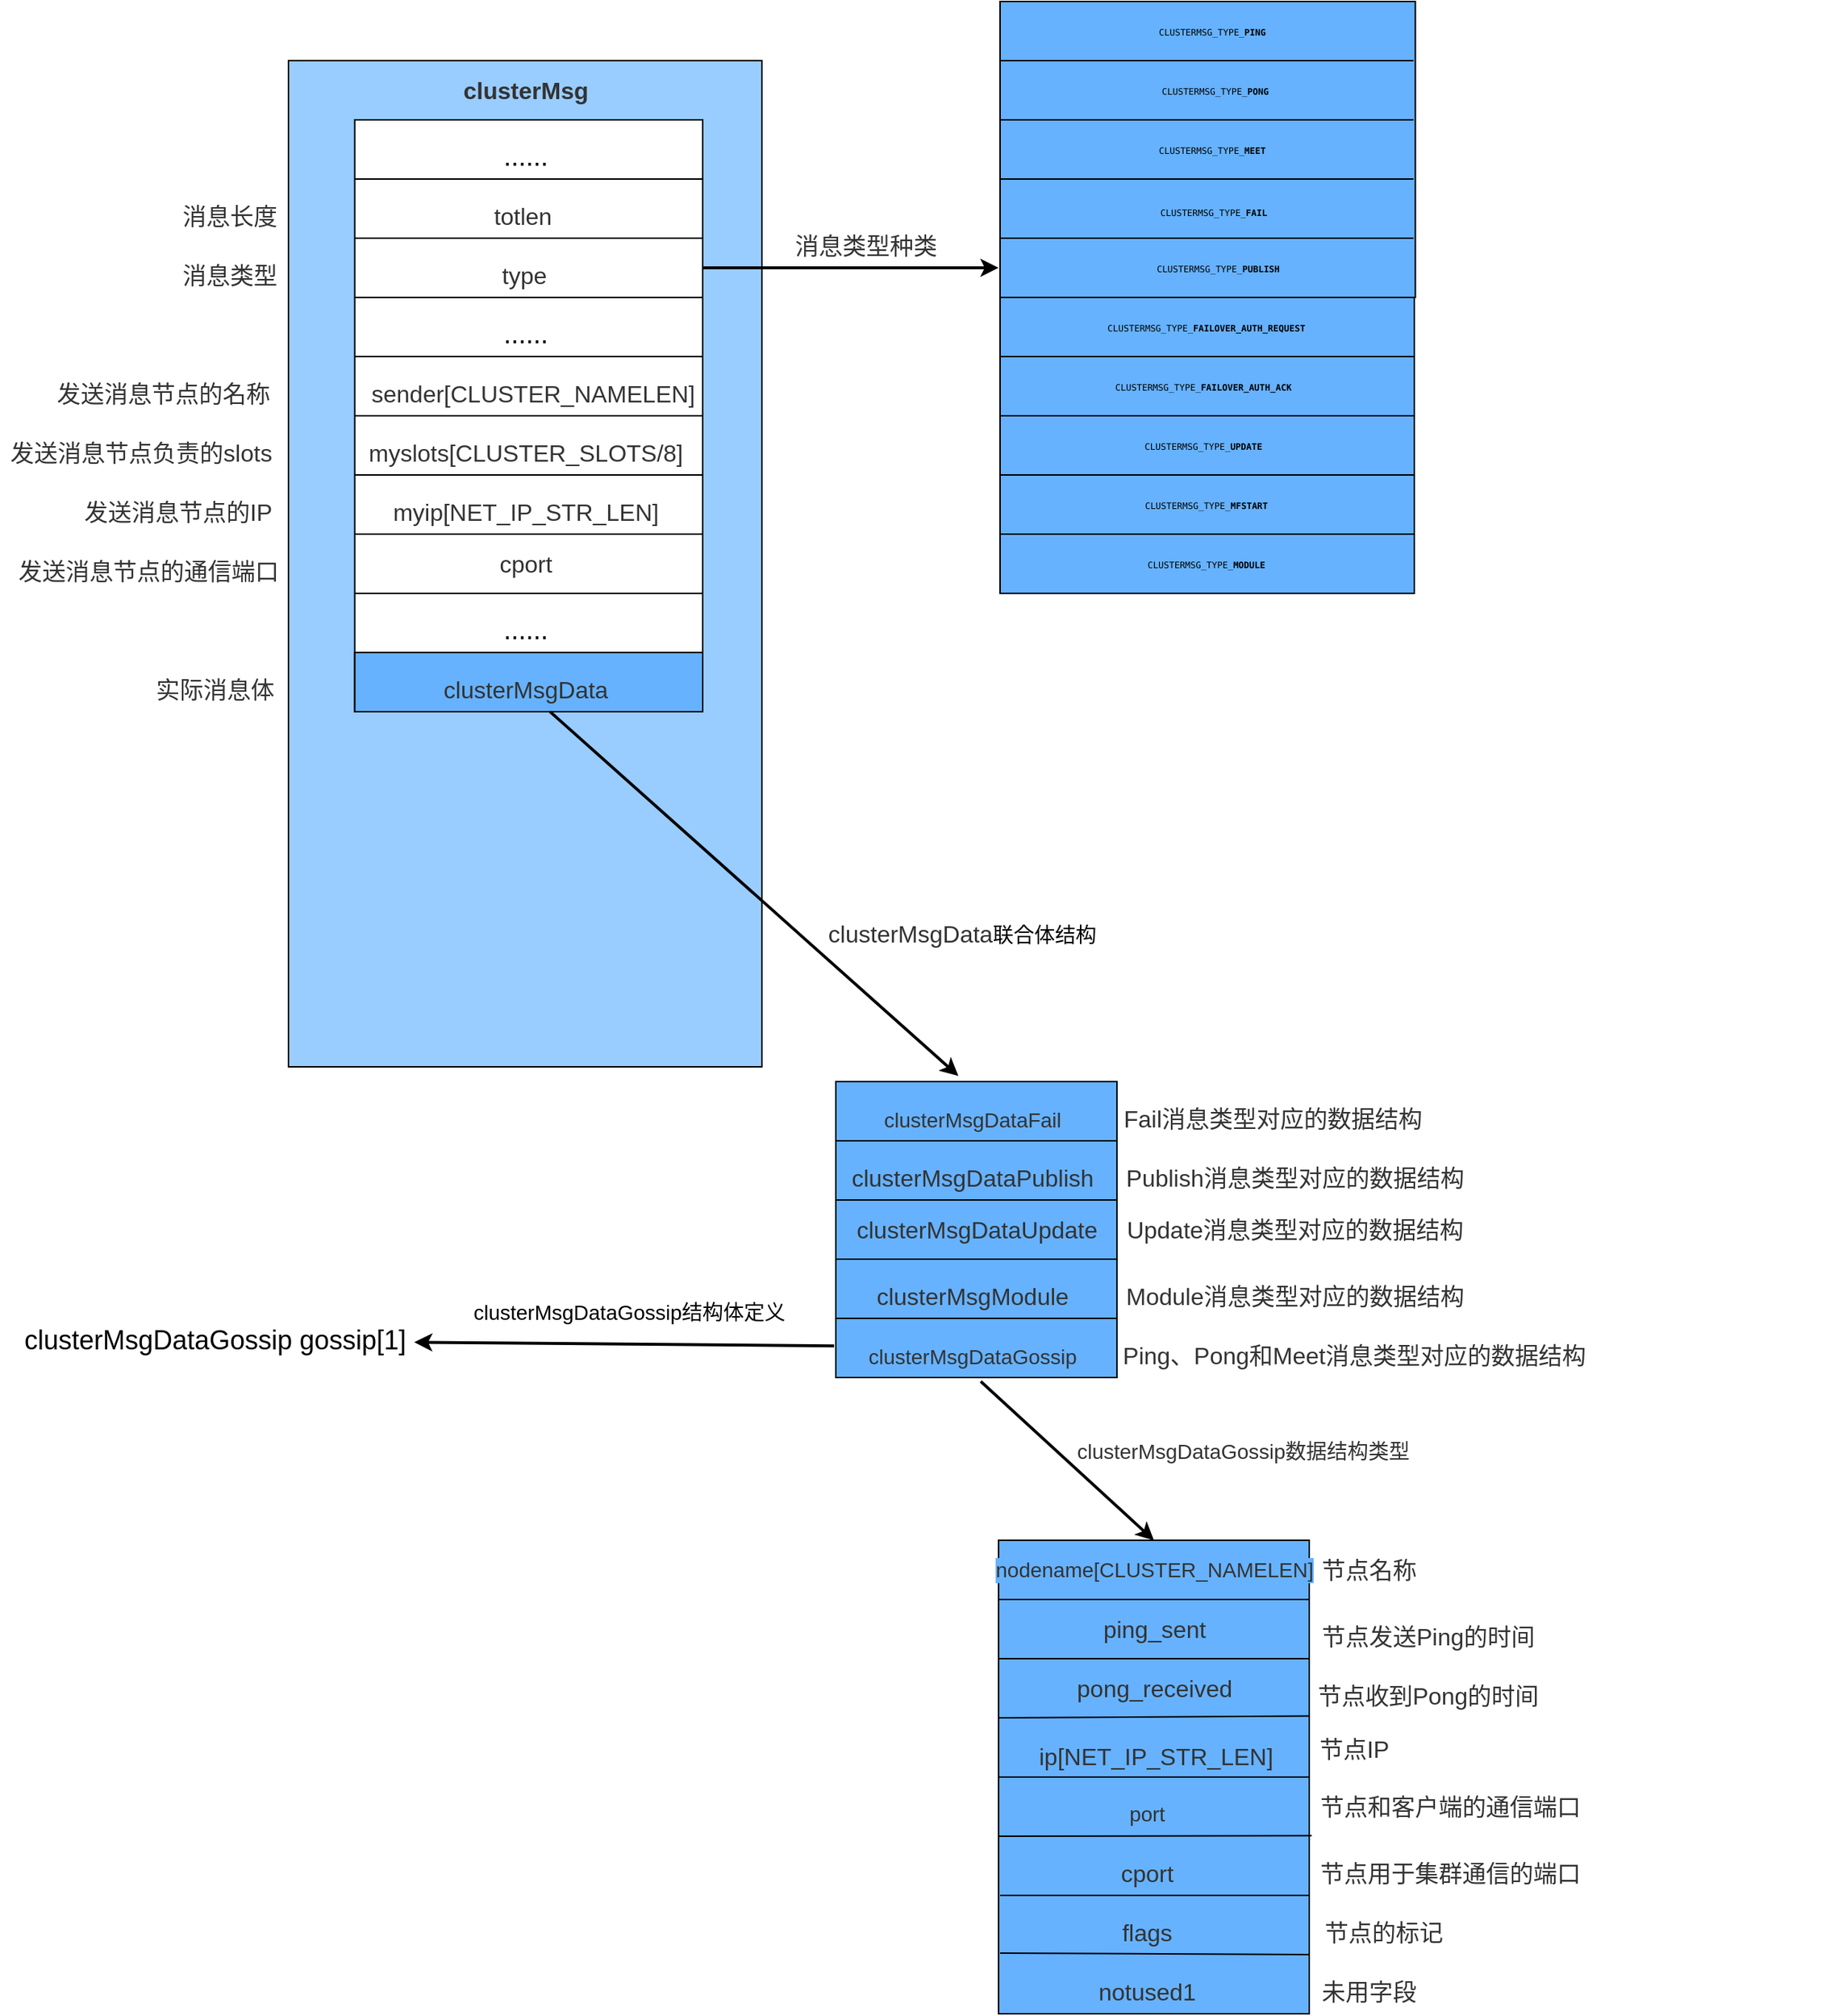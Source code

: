 <mxfile version="18.1.1" type="github">
  <diagram id="bmz4qM5Y3sQAAbuNU5tM" name="第 1 页">
    <mxGraphModel dx="1484" dy="907" grid="1" gridSize="10" guides="1" tooltips="1" connect="1" arrows="1" fold="1" page="1" pageScale="1" pageWidth="827" pageHeight="1169" math="0" shadow="0">
      <root>
        <mxCell id="0" />
        <mxCell id="1" parent="0" />
        <mxCell id="fH-QqKqAevxP8JKAihMR-78" value="" style="rounded=0;whiteSpace=wrap;html=1;labelBackgroundColor=#FFFFFF;fontSize=18;fontColor=none;fillColor=#66B2FF;" vertex="1" parent="1">
          <mxGeometry x="680" y="1040" width="210" height="320" as="geometry" />
        </mxCell>
        <mxCell id="fH-QqKqAevxP8JKAihMR-61" value="&lt;span style=&quot;color: rgb(51, 51, 51); font-family: &amp;quot;PingFang SC&amp;quot;, Avenir, Tahoma, Arial, &amp;quot;Lantinghei SC&amp;quot;, &amp;quot;Microsoft Yahei&amp;quot;, &amp;quot;Hiragino Sans GB&amp;quot;, &amp;quot;Microsoft Sans Serif&amp;quot;, &amp;quot;WenQuanYi Micro Hei&amp;quot;, Helvetica, sans-serif; font-size: 16px; text-align: start;&quot;&gt;消息长度&lt;/span&gt;" style="text;html=1;resizable=0;autosize=1;align=center;verticalAlign=middle;points=[];fillColor=none;strokeColor=none;rounded=0;labelBackgroundColor=#FFFFFF;fontSize=18;fontColor=none;" vertex="1" parent="1">
          <mxGeometry x="120" y="130" width="80" height="30" as="geometry" />
        </mxCell>
        <mxCell id="fH-QqKqAevxP8JKAihMR-62" value="&lt;span style=&quot;color: rgb(51, 51, 51); font-family: &amp;quot;PingFang SC&amp;quot;, Avenir, Tahoma, Arial, &amp;quot;Lantinghei SC&amp;quot;, &amp;quot;Microsoft Yahei&amp;quot;, &amp;quot;Hiragino Sans GB&amp;quot;, &amp;quot;Microsoft Sans Serif&amp;quot;, &amp;quot;WenQuanYi Micro Hei&amp;quot;, Helvetica, sans-serif; font-size: 16px; text-align: start;&quot;&gt;消息类型&lt;/span&gt;" style="text;html=1;resizable=0;autosize=1;align=center;verticalAlign=middle;points=[];fillColor=none;strokeColor=none;rounded=0;labelBackgroundColor=#FFFFFF;fontSize=18;fontColor=none;" vertex="1" parent="1">
          <mxGeometry x="120" y="170" width="80" height="30" as="geometry" />
        </mxCell>
        <mxCell id="fH-QqKqAevxP8JKAihMR-63" value="&lt;span style=&quot;color: rgb(51, 51, 51); font-family: &amp;quot;PingFang SC&amp;quot;, Avenir, Tahoma, Arial, &amp;quot;Lantinghei SC&amp;quot;, &amp;quot;Microsoft Yahei&amp;quot;, &amp;quot;Hiragino Sans GB&amp;quot;, &amp;quot;Microsoft Sans Serif&amp;quot;, &amp;quot;WenQuanYi Micro Hei&amp;quot;, Helvetica, sans-serif; font-size: 16px; text-align: start;&quot;&gt;发送消息节点的名称&lt;/span&gt;" style="text;html=1;resizable=0;autosize=1;align=center;verticalAlign=middle;points=[];fillColor=none;strokeColor=none;rounded=0;labelBackgroundColor=#FFFFFF;fontSize=18;fontColor=none;" vertex="1" parent="1">
          <mxGeometry x="35" y="250" width="160" height="30" as="geometry" />
        </mxCell>
        <mxCell id="fH-QqKqAevxP8JKAihMR-64" value="&lt;span style=&quot;color: rgb(51, 51, 51); font-family: &amp;quot;PingFang SC&amp;quot;, Avenir, Tahoma, Arial, &amp;quot;Lantinghei SC&amp;quot;, &amp;quot;Microsoft Yahei&amp;quot;, &amp;quot;Hiragino Sans GB&amp;quot;, &amp;quot;Microsoft Sans Serif&amp;quot;, &amp;quot;WenQuanYi Micro Hei&amp;quot;, Helvetica, sans-serif; font-size: 16px; text-align: start;&quot;&gt;发送消息节点负责的slots&lt;/span&gt;" style="text;html=1;resizable=0;autosize=1;align=center;verticalAlign=middle;points=[];fillColor=none;strokeColor=none;rounded=0;labelBackgroundColor=#FFFFFF;fontSize=18;fontColor=none;" vertex="1" parent="1">
          <mxGeometry x="5" y="290" width="190" height="30" as="geometry" />
        </mxCell>
        <mxCell id="fH-QqKqAevxP8JKAihMR-65" value="&lt;span style=&quot;color: rgb(51, 51, 51); font-family: &amp;quot;PingFang SC&amp;quot;, Avenir, Tahoma, Arial, &amp;quot;Lantinghei SC&amp;quot;, &amp;quot;Microsoft Yahei&amp;quot;, &amp;quot;Hiragino Sans GB&amp;quot;, &amp;quot;Microsoft Sans Serif&amp;quot;, &amp;quot;WenQuanYi Micro Hei&amp;quot;, Helvetica, sans-serif; font-size: 16px; text-align: start;&quot;&gt;发送消息节点的IP&lt;/span&gt;" style="text;html=1;resizable=0;autosize=1;align=center;verticalAlign=middle;points=[];fillColor=none;strokeColor=none;rounded=0;labelBackgroundColor=#FFFFFF;fontSize=18;fontColor=none;" vertex="1" parent="1">
          <mxGeometry x="55" y="330" width="140" height="30" as="geometry" />
        </mxCell>
        <mxCell id="fH-QqKqAevxP8JKAihMR-66" value="&lt;span style=&quot;color: rgb(51, 51, 51); font-family: &amp;quot;PingFang SC&amp;quot;, Avenir, Tahoma, Arial, &amp;quot;Lantinghei SC&amp;quot;, &amp;quot;Microsoft Yahei&amp;quot;, &amp;quot;Hiragino Sans GB&amp;quot;, &amp;quot;Microsoft Sans Serif&amp;quot;, &amp;quot;WenQuanYi Micro Hei&amp;quot;, Helvetica, sans-serif; font-size: 16px; text-align: start;&quot;&gt;发送消息节点的通信端口&lt;/span&gt;" style="text;html=1;resizable=0;autosize=1;align=center;verticalAlign=middle;points=[];fillColor=none;strokeColor=none;rounded=0;labelBackgroundColor=#FFFFFF;fontSize=18;fontColor=none;" vertex="1" parent="1">
          <mxGeometry x="10" y="370" width="190" height="30" as="geometry" />
        </mxCell>
        <mxCell id="fH-QqKqAevxP8JKAihMR-67" value="&lt;span style=&quot;color: rgb(51, 51, 51); font-family: &amp;quot;PingFang SC&amp;quot;, Avenir, Tahoma, Arial, &amp;quot;Lantinghei SC&amp;quot;, &amp;quot;Microsoft Yahei&amp;quot;, &amp;quot;Hiragino Sans GB&amp;quot;, &amp;quot;Microsoft Sans Serif&amp;quot;, &amp;quot;WenQuanYi Micro Hei&amp;quot;, Helvetica, sans-serif; font-size: 16px; text-align: start;&quot;&gt;实际消息体&lt;/span&gt;" style="text;html=1;resizable=0;autosize=1;align=center;verticalAlign=middle;points=[];fillColor=none;strokeColor=none;rounded=0;labelBackgroundColor=#FFFFFF;fontSize=18;fontColor=none;" vertex="1" parent="1">
          <mxGeometry x="100" y="450" width="100" height="30" as="geometry" />
        </mxCell>
        <mxCell id="fH-QqKqAevxP8JKAihMR-69" value="&lt;span style=&quot;color: rgb(51, 51, 51); font-family: &amp;quot;PingFang SC&amp;quot;, Avenir, Tahoma, Arial, &amp;quot;Lantinghei SC&amp;quot;, &amp;quot;Microsoft Yahei&amp;quot;, &amp;quot;Hiragino Sans GB&amp;quot;, &amp;quot;Microsoft Sans Serif&amp;quot;, &amp;quot;WenQuanYi Micro Hei&amp;quot;, Helvetica, sans-serif; font-size: 16px; text-align: start;&quot;&gt;Ping、Pong和Meet消息类型对应的数据结构&lt;/span&gt;" style="text;html=1;resizable=0;autosize=1;align=center;verticalAlign=middle;points=[];fillColor=none;strokeColor=none;rounded=0;labelBackgroundColor=#FFFFFF;fontSize=18;fontColor=none;" vertex="1" parent="1">
          <mxGeometry x="760" y="900" width="320" height="30" as="geometry" />
        </mxCell>
        <mxCell id="fH-QqKqAevxP8JKAihMR-70" value="&lt;span style=&quot;color: rgb(51, 51, 51); font-family: &amp;quot;PingFang SC&amp;quot;, Avenir, Tahoma, Arial, &amp;quot;Lantinghei SC&amp;quot;, &amp;quot;Microsoft Yahei&amp;quot;, &amp;quot;Hiragino Sans GB&amp;quot;, &amp;quot;Microsoft Sans Serif&amp;quot;, &amp;quot;WenQuanYi Micro Hei&amp;quot;, Helvetica, sans-serif; font-size: 16px; text-align: start;&quot;&gt;Fail消息类型对应的数据结构&lt;/span&gt;" style="text;html=1;resizable=0;autosize=1;align=center;verticalAlign=middle;points=[];fillColor=none;strokeColor=none;rounded=0;labelBackgroundColor=#FFFFFF;fontSize=18;fontColor=none;" vertex="1" parent="1">
          <mxGeometry x="760" y="740" width="210" height="30" as="geometry" />
        </mxCell>
        <mxCell id="fH-QqKqAevxP8JKAihMR-71" value="&lt;span style=&quot;color: rgb(51, 51, 51); font-family: &amp;quot;PingFang SC&amp;quot;, Avenir, Tahoma, Arial, &amp;quot;Lantinghei SC&amp;quot;, &amp;quot;Microsoft Yahei&amp;quot;, &amp;quot;Hiragino Sans GB&amp;quot;, &amp;quot;Microsoft Sans Serif&amp;quot;, &amp;quot;WenQuanYi Micro Hei&amp;quot;, Helvetica, sans-serif; font-size: 16px; text-align: start;&quot;&gt;Publish消息类型对应的数据结构&lt;/span&gt;" style="text;html=1;resizable=0;autosize=1;align=center;verticalAlign=middle;points=[];fillColor=none;strokeColor=none;rounded=0;labelBackgroundColor=#FFFFFF;fontSize=18;fontColor=none;" vertex="1" parent="1">
          <mxGeometry x="760" y="780" width="240" height="30" as="geometry" />
        </mxCell>
        <mxCell id="fH-QqKqAevxP8JKAihMR-72" value="&lt;span style=&quot;color: rgb(51, 51, 51); font-family: &amp;quot;PingFang SC&amp;quot;, Avenir, Tahoma, Arial, &amp;quot;Lantinghei SC&amp;quot;, &amp;quot;Microsoft Yahei&amp;quot;, &amp;quot;Hiragino Sans GB&amp;quot;, &amp;quot;Microsoft Sans Serif&amp;quot;, &amp;quot;WenQuanYi Micro Hei&amp;quot;, Helvetica, sans-serif; font-size: 16px; text-align: start;&quot;&gt;Update消息类型对应的数据结构&lt;/span&gt;" style="text;html=1;resizable=0;autosize=1;align=center;verticalAlign=middle;points=[];fillColor=none;strokeColor=none;rounded=0;labelBackgroundColor=#FFFFFF;fontSize=18;fontColor=none;" vertex="1" parent="1">
          <mxGeometry x="760" y="815" width="240" height="30" as="geometry" />
        </mxCell>
        <mxCell id="fH-QqKqAevxP8JKAihMR-73" value="&lt;span style=&quot;color: rgb(51, 51, 51); font-family: &amp;quot;PingFang SC&amp;quot;, Avenir, Tahoma, Arial, &amp;quot;Lantinghei SC&amp;quot;, &amp;quot;Microsoft Yahei&amp;quot;, &amp;quot;Hiragino Sans GB&amp;quot;, &amp;quot;Microsoft Sans Serif&amp;quot;, &amp;quot;WenQuanYi Micro Hei&amp;quot;, Helvetica, sans-serif; font-size: 16px; text-align: start;&quot;&gt;Module消息类型对应的数据结构&lt;/span&gt;" style="text;html=1;resizable=0;autosize=1;align=center;verticalAlign=middle;points=[];fillColor=none;strokeColor=none;rounded=0;labelBackgroundColor=#FFFFFF;fontSize=18;fontColor=none;" vertex="1" parent="1">
          <mxGeometry x="760" y="860" width="240" height="30" as="geometry" />
        </mxCell>
        <mxCell id="fH-QqKqAevxP8JKAihMR-18" value="" style="group" vertex="1" connectable="0" parent="1">
          <mxGeometry x="200" y="40" width="550" height="680" as="geometry" />
        </mxCell>
        <mxCell id="fH-QqKqAevxP8JKAihMR-1" value="" style="rounded=0;whiteSpace=wrap;html=1;fillColor=#99CCFF;" vertex="1" parent="fH-QqKqAevxP8JKAihMR-18">
          <mxGeometry width="320" height="680" as="geometry" />
        </mxCell>
        <mxCell id="fH-QqKqAevxP8JKAihMR-4" value="" style="rounded=0;whiteSpace=wrap;html=1;labelBackgroundColor=#99CCFF;fillColor=#FFFFFF;" vertex="1" parent="fH-QqKqAevxP8JKAihMR-18">
          <mxGeometry x="44.8" y="40" width="235.2" height="400" as="geometry" />
        </mxCell>
        <mxCell id="fH-QqKqAevxP8JKAihMR-7" value="" style="endArrow=none;html=1;rounded=0;exitX=0;exitY=0.25;exitDx=0;exitDy=0;" edge="1" parent="fH-QqKqAevxP8JKAihMR-18">
          <mxGeometry width="50" height="50" relative="1" as="geometry">
            <mxPoint x="44.8" y="120" as="sourcePoint" />
            <mxPoint x="280" y="120" as="targetPoint" />
          </mxGeometry>
        </mxCell>
        <mxCell id="fH-QqKqAevxP8JKAihMR-2" value="&lt;span style=&quot;color: rgb(51, 51, 51); font-family: &amp;quot;PingFang SC&amp;quot;, Avenir, Tahoma, Arial, &amp;quot;Lantinghei SC&amp;quot;, &amp;quot;Microsoft Yahei&amp;quot;, &amp;quot;Hiragino Sans GB&amp;quot;, &amp;quot;Microsoft Sans Serif&amp;quot;, &amp;quot;WenQuanYi Micro Hei&amp;quot;, Helvetica, sans-serif; font-size: 16px; text-align: start; background-color: rgb(153, 204, 255);&quot;&gt;&lt;b style=&quot;&quot;&gt;clusterMsg&lt;/b&gt;&lt;/span&gt;" style="text;html=1;resizable=0;autosize=1;align=center;verticalAlign=middle;points=[];fillColor=none;strokeColor=none;rounded=0;" vertex="1" parent="fH-QqKqAevxP8JKAihMR-18">
          <mxGeometry x="110" y="10" width="100" height="20" as="geometry" />
        </mxCell>
        <mxCell id="fH-QqKqAevxP8JKAihMR-36" value="" style="rounded=0;whiteSpace=wrap;html=1;labelBackgroundColor=#FFFFFF;fontSize=18;fontColor=none;fillColor=#66B2FF;" vertex="1" parent="fH-QqKqAevxP8JKAihMR-18">
          <mxGeometry x="44.8" y="400" width="235.2" height="40" as="geometry" />
        </mxCell>
        <mxCell id="fH-QqKqAevxP8JKAihMR-116" value="" style="group" vertex="1" connectable="0" parent="fH-QqKqAevxP8JKAihMR-18">
          <mxGeometry x="54.8" y="50" width="220" height="390" as="geometry" />
        </mxCell>
        <mxCell id="fH-QqKqAevxP8JKAihMR-16" value="&lt;span style=&quot;color: rgb(51, 51, 51); font-family: &amp;quot;PingFang SC&amp;quot;, Avenir, Tahoma, Arial, &amp;quot;Lantinghei SC&amp;quot;, &amp;quot;Microsoft Yahei&amp;quot;, &amp;quot;Hiragino Sans GB&amp;quot;, &amp;quot;Microsoft Sans Serif&amp;quot;, &amp;quot;WenQuanYi Micro Hei&amp;quot;, Helvetica, sans-serif; font-size: 16px; text-align: start;&quot;&gt;sender[CLUSTER_NAMELEN]&lt;/span&gt;" style="text;html=1;resizable=0;autosize=1;align=center;verticalAlign=middle;points=[];fillColor=none;strokeColor=none;rounded=0;labelBackgroundColor=#FFFFFF;fontSize=18;fontColor=none;" vertex="1" parent="fH-QqKqAevxP8JKAihMR-116">
          <mxGeometry y="160" width="220" height="30" as="geometry" />
        </mxCell>
        <mxCell id="fH-QqKqAevxP8JKAihMR-27" value="&lt;span style=&quot;color: rgb(51, 51, 51); font-family: &amp;quot;PingFang SC&amp;quot;, Avenir, Tahoma, Arial, &amp;quot;Lantinghei SC&amp;quot;, &amp;quot;Microsoft Yahei&amp;quot;, &amp;quot;Hiragino Sans GB&amp;quot;, &amp;quot;Microsoft Sans Serif&amp;quot;, &amp;quot;WenQuanYi Micro Hei&amp;quot;, Helvetica, sans-serif; font-size: 16px; text-align: start;&quot;&gt;cport&lt;/span&gt;" style="text;html=1;resizable=0;autosize=1;align=center;verticalAlign=middle;points=[];fillColor=none;strokeColor=none;rounded=0;labelBackgroundColor=#FFFFFF;fontSize=18;fontColor=none;" vertex="1" parent="fH-QqKqAevxP8JKAihMR-116">
          <mxGeometry x="80.2" y="275" width="50" height="30" as="geometry" />
        </mxCell>
        <mxCell id="fH-QqKqAevxP8JKAihMR-13" value="......" style="text;html=1;resizable=0;autosize=1;align=center;verticalAlign=middle;points=[];fillColor=none;strokeColor=none;rounded=0;labelBackgroundColor=#FFFFFF;fontSize=18;fontColor=none;" vertex="1" parent="fH-QqKqAevxP8JKAihMR-116">
          <mxGeometry x="80.2" width="50" height="30" as="geometry" />
        </mxCell>
        <mxCell id="fH-QqKqAevxP8JKAihMR-26" value="&lt;span style=&quot;color: rgb(51, 51, 51); font-family: &amp;quot;PingFang SC&amp;quot;, Avenir, Tahoma, Arial, &amp;quot;Lantinghei SC&amp;quot;, &amp;quot;Microsoft Yahei&amp;quot;, &amp;quot;Hiragino Sans GB&amp;quot;, &amp;quot;Microsoft Sans Serif&amp;quot;, &amp;quot;WenQuanYi Micro Hei&amp;quot;, Helvetica, sans-serif; font-size: 16px; text-align: start;&quot;&gt;myip[NET_IP_STR_LEN]&lt;/span&gt;" style="text;html=1;resizable=0;autosize=1;align=center;verticalAlign=middle;points=[];fillColor=none;strokeColor=none;rounded=0;labelBackgroundColor=#FFFFFF;fontSize=18;fontColor=none;" vertex="1" parent="fH-QqKqAevxP8JKAihMR-116">
          <mxGeometry x="10.2" y="240" width="190" height="30" as="geometry" />
        </mxCell>
        <mxCell id="fH-QqKqAevxP8JKAihMR-37" value="&lt;span style=&quot;color: rgb(51, 51, 51); font-family: &amp;quot;PingFang SC&amp;quot;, Avenir, Tahoma, Arial, &amp;quot;Lantinghei SC&amp;quot;, &amp;quot;Microsoft Yahei&amp;quot;, &amp;quot;Hiragino Sans GB&amp;quot;, &amp;quot;Microsoft Sans Serif&amp;quot;, &amp;quot;WenQuanYi Micro Hei&amp;quot;, Helvetica, sans-serif; font-size: 16px; text-align: start;&quot;&gt;clusterMsgData&lt;/span&gt;" style="text;html=1;resizable=0;autosize=1;align=center;verticalAlign=middle;points=[];fillColor=none;strokeColor=none;rounded=0;labelBackgroundColor=#66B2FF;fontSize=18;fontColor=none;" vertex="1" parent="fH-QqKqAevxP8JKAihMR-116">
          <mxGeometry x="45.2" y="360" width="120" height="30" as="geometry" />
        </mxCell>
        <mxCell id="fH-QqKqAevxP8JKAihMR-121" value="&lt;span style=&quot;color: rgb(51, 51, 51); font-family: &amp;quot;PingFang SC&amp;quot;, Avenir, Tahoma, Arial, &amp;quot;Lantinghei SC&amp;quot;, &amp;quot;Microsoft Yahei&amp;quot;, &amp;quot;Hiragino Sans GB&amp;quot;, &amp;quot;Microsoft Sans Serif&amp;quot;, &amp;quot;WenQuanYi Micro Hei&amp;quot;, Helvetica, sans-serif; font-size: 16px; text-align: start;&quot;&gt;clusterMsgData&lt;/span&gt;联合体结构" style="text;html=1;resizable=0;autosize=1;align=center;verticalAlign=middle;points=[];fillColor=none;strokeColor=none;rounded=0;labelBackgroundColor=#FFFFFF;fontSize=14;fontColor=none;" vertex="1" parent="fH-QqKqAevxP8JKAihMR-18">
          <mxGeometry x="360" y="580" width="190" height="20" as="geometry" />
        </mxCell>
        <mxCell id="fH-QqKqAevxP8JKAihMR-153" value="" style="endArrow=classic;html=1;rounded=0;fontFamily=Helvetica;fontSize=6;fontColor=#000000;strokeWidth=2;exitX=1;exitY=0.25;exitDx=0;exitDy=0;" edge="1" parent="fH-QqKqAevxP8JKAihMR-18" source="fH-QqKqAevxP8JKAihMR-4">
          <mxGeometry width="50" height="50" relative="1" as="geometry">
            <mxPoint x="340" y="170" as="sourcePoint" />
            <mxPoint x="480" y="140" as="targetPoint" />
          </mxGeometry>
        </mxCell>
        <mxCell id="fH-QqKqAevxP8JKAihMR-154" value="&lt;span style=&quot;color: rgb(51, 51, 51); font-family: &amp;quot;PingFang SC&amp;quot;, Avenir, Tahoma, Arial, &amp;quot;Lantinghei SC&amp;quot;, &amp;quot;Microsoft Yahei&amp;quot;, &amp;quot;Hiragino Sans GB&amp;quot;, &amp;quot;Microsoft Sans Serif&amp;quot;, &amp;quot;WenQuanYi Micro Hei&amp;quot;, Helvetica, sans-serif; font-size: 16px; text-align: start;&quot;&gt;消息类型种类&lt;/span&gt;" style="text;html=1;resizable=0;autosize=1;align=center;verticalAlign=middle;points=[];fillColor=none;strokeColor=none;rounded=0;labelBackgroundColor=#FFFFFF;fontSize=18;fontColor=none;" vertex="1" parent="fH-QqKqAevxP8JKAihMR-18">
          <mxGeometry x="335" y="110" width="110" height="30" as="geometry" />
        </mxCell>
        <mxCell id="fH-QqKqAevxP8JKAihMR-14" value="&lt;span style=&quot;color: rgb(51, 51, 51); font-family: &amp;quot;PingFang SC&amp;quot;, Avenir, Tahoma, Arial, &amp;quot;Lantinghei SC&amp;quot;, &amp;quot;Microsoft Yahei&amp;quot;, &amp;quot;Hiragino Sans GB&amp;quot;, &amp;quot;Microsoft Sans Serif&amp;quot;, &amp;quot;WenQuanYi Micro Hei&amp;quot;, Helvetica, sans-serif; font-size: 16px; text-align: start;&quot;&gt;totlen&lt;/span&gt;" style="text;html=1;resizable=0;autosize=1;align=center;verticalAlign=middle;points=[];fillColor=none;strokeColor=none;rounded=0;labelBackgroundColor=#FFFFFF;fontSize=18;fontColor=none;" vertex="1" parent="1">
          <mxGeometry x="328.4" y="130" width="60" height="30" as="geometry" />
        </mxCell>
        <mxCell id="fH-QqKqAevxP8JKAihMR-15" value="&lt;span style=&quot;color: rgb(51, 51, 51); font-family: &amp;quot;PingFang SC&amp;quot;, Avenir, Tahoma, Arial, &amp;quot;Lantinghei SC&amp;quot;, &amp;quot;Microsoft Yahei&amp;quot;, &amp;quot;Hiragino Sans GB&amp;quot;, &amp;quot;Microsoft Sans Serif&amp;quot;, &amp;quot;WenQuanYi Micro Hei&amp;quot;, Helvetica, sans-serif; font-size: 16px; text-align: start;&quot;&gt;type&lt;/span&gt;" style="text;html=1;resizable=0;autosize=1;align=center;verticalAlign=middle;points=[];fillColor=none;strokeColor=none;rounded=0;labelBackgroundColor=#FFFFFF;fontSize=18;fontColor=none;" vertex="1" parent="1">
          <mxGeometry x="334" y="170" width="50" height="30" as="geometry" />
        </mxCell>
        <mxCell id="fH-QqKqAevxP8JKAihMR-19" value="" style="endArrow=none;html=1;rounded=0;exitX=0;exitY=0.25;exitDx=0;exitDy=0;" edge="1" parent="1">
          <mxGeometry width="50" height="50" relative="1" as="geometry">
            <mxPoint x="244.8" y="120" as="sourcePoint" />
            <mxPoint x="480" y="120" as="targetPoint" />
          </mxGeometry>
        </mxCell>
        <mxCell id="fH-QqKqAevxP8JKAihMR-20" value="" style="endArrow=none;html=1;rounded=0;exitX=0;exitY=0.25;exitDx=0;exitDy=0;" edge="1" parent="1">
          <mxGeometry width="50" height="50" relative="1" as="geometry">
            <mxPoint x="244.8" y="240" as="sourcePoint" />
            <mxPoint x="480" y="240" as="targetPoint" />
          </mxGeometry>
        </mxCell>
        <mxCell id="fH-QqKqAevxP8JKAihMR-21" value="" style="endArrow=none;html=1;rounded=0;exitX=0;exitY=0.25;exitDx=0;exitDy=0;" edge="1" parent="1">
          <mxGeometry width="50" height="50" relative="1" as="geometry">
            <mxPoint x="244.8" y="280" as="sourcePoint" />
            <mxPoint x="480" y="280" as="targetPoint" />
          </mxGeometry>
        </mxCell>
        <mxCell id="fH-QqKqAevxP8JKAihMR-22" value="" style="endArrow=none;html=1;rounded=0;exitX=0;exitY=0.25;exitDx=0;exitDy=0;" edge="1" parent="1">
          <mxGeometry width="50" height="50" relative="1" as="geometry">
            <mxPoint x="244.8" y="320" as="sourcePoint" />
            <mxPoint x="480" y="320" as="targetPoint" />
          </mxGeometry>
        </mxCell>
        <mxCell id="fH-QqKqAevxP8JKAihMR-23" value="&lt;span style=&quot;color: rgb(51, 51, 51); font-family: &amp;quot;PingFang SC&amp;quot;, Avenir, Tahoma, Arial, &amp;quot;Lantinghei SC&amp;quot;, &amp;quot;Microsoft Yahei&amp;quot;, &amp;quot;Hiragino Sans GB&amp;quot;, &amp;quot;Microsoft Sans Serif&amp;quot;, &amp;quot;WenQuanYi Micro Hei&amp;quot;, Helvetica, sans-serif; font-size: 16px; text-align: start;&quot;&gt;myslots[CLUSTER_SLOTS/8]&lt;/span&gt;" style="text;html=1;resizable=0;autosize=1;align=center;verticalAlign=middle;points=[];fillColor=none;strokeColor=none;rounded=0;labelBackgroundColor=#FFFFFF;fontSize=18;fontColor=none;" vertex="1" parent="1">
          <mxGeometry x="250" y="290" width="220" height="30" as="geometry" />
        </mxCell>
        <mxCell id="fH-QqKqAevxP8JKAihMR-24" value="" style="endArrow=none;html=1;rounded=0;exitX=0;exitY=0.25;exitDx=0;exitDy=0;" edge="1" parent="1">
          <mxGeometry width="50" height="50" relative="1" as="geometry">
            <mxPoint x="244.8" y="360" as="sourcePoint" />
            <mxPoint x="480" y="360" as="targetPoint" />
          </mxGeometry>
        </mxCell>
        <mxCell id="fH-QqKqAevxP8JKAihMR-25" value="" style="endArrow=none;html=1;rounded=0;exitX=0;exitY=0.25;exitDx=0;exitDy=0;" edge="1" parent="1">
          <mxGeometry width="50" height="50" relative="1" as="geometry">
            <mxPoint x="244.8" y="400" as="sourcePoint" />
            <mxPoint x="480" y="400" as="targetPoint" />
          </mxGeometry>
        </mxCell>
        <mxCell id="fH-QqKqAevxP8JKAihMR-28" value="" style="endArrow=none;html=1;rounded=0;exitX=0;exitY=0.25;exitDx=0;exitDy=0;" edge="1" parent="1">
          <mxGeometry width="50" height="50" relative="1" as="geometry">
            <mxPoint x="244.8" y="440" as="sourcePoint" />
            <mxPoint x="480" y="440" as="targetPoint" />
          </mxGeometry>
        </mxCell>
        <mxCell id="fH-QqKqAevxP8JKAihMR-29" value="......" style="text;html=1;resizable=0;autosize=1;align=center;verticalAlign=middle;points=[];fillColor=none;strokeColor=none;rounded=0;labelBackgroundColor=#FFFFFF;fontSize=18;fontColor=none;" vertex="1" parent="1">
          <mxGeometry x="335" y="410" width="50" height="30" as="geometry" />
        </mxCell>
        <mxCell id="fH-QqKqAevxP8JKAihMR-33" value="" style="endArrow=none;html=1;rounded=0;exitX=0;exitY=0.25;exitDx=0;exitDy=0;" edge="1" parent="1">
          <mxGeometry width="50" height="50" relative="1" as="geometry">
            <mxPoint x="244.8" y="200" as="sourcePoint" />
            <mxPoint x="480" y="200" as="targetPoint" />
          </mxGeometry>
        </mxCell>
        <mxCell id="fH-QqKqAevxP8JKAihMR-35" value="......" style="text;html=1;resizable=0;autosize=1;align=center;verticalAlign=middle;points=[];fillColor=none;strokeColor=none;rounded=0;labelBackgroundColor=#FFFFFF;fontSize=18;fontColor=none;" vertex="1" parent="1">
          <mxGeometry x="335" y="210" width="50" height="30" as="geometry" />
        </mxCell>
        <mxCell id="fH-QqKqAevxP8JKAihMR-53" value="" style="endArrow=none;html=1;rounded=0;exitX=0;exitY=0.25;exitDx=0;exitDy=0;" edge="1" parent="1">
          <mxGeometry width="50" height="50" relative="1" as="geometry">
            <mxPoint x="244.8" y="480" as="sourcePoint" />
            <mxPoint x="480" y="480" as="targetPoint" />
          </mxGeometry>
        </mxCell>
        <mxCell id="fH-QqKqAevxP8JKAihMR-79" value="" style="endArrow=none;html=1;rounded=0;entryX=1;entryY=0.371;entryDx=0;entryDy=0;entryPerimeter=0;" edge="1" parent="1" target="fH-QqKqAevxP8JKAihMR-78">
          <mxGeometry width="50" height="50" relative="1" as="geometry">
            <mxPoint x="680" y="1160" as="sourcePoint" />
            <mxPoint x="850" y="1160" as="targetPoint" />
          </mxGeometry>
        </mxCell>
        <mxCell id="fH-QqKqAevxP8JKAihMR-80" value="" style="endArrow=none;html=1;rounded=0;entryX=1;entryY=0.25;entryDx=0;entryDy=0;" edge="1" parent="1" target="fH-QqKqAevxP8JKAihMR-78">
          <mxGeometry width="50" height="50" relative="1" as="geometry">
            <mxPoint x="680" y="1120" as="sourcePoint" />
            <mxPoint x="850" y="1120" as="targetPoint" />
          </mxGeometry>
        </mxCell>
        <mxCell id="fH-QqKqAevxP8JKAihMR-81" value="" style="endArrow=none;html=1;rounded=0;" edge="1" parent="1">
          <mxGeometry width="50" height="50" relative="1" as="geometry">
            <mxPoint x="680" y="1080" as="sourcePoint" />
            <mxPoint x="890" y="1080" as="targetPoint" />
          </mxGeometry>
        </mxCell>
        <mxCell id="fH-QqKqAevxP8JKAihMR-82" value="" style="endArrow=none;html=1;rounded=0;entryX=1;entryY=0.5;entryDx=0;entryDy=0;" edge="1" parent="1" target="fH-QqKqAevxP8JKAihMR-78">
          <mxGeometry width="50" height="50" relative="1" as="geometry">
            <mxPoint x="680" y="1200" as="sourcePoint" />
            <mxPoint x="850" y="1200" as="targetPoint" />
          </mxGeometry>
        </mxCell>
        <mxCell id="fH-QqKqAevxP8JKAihMR-83" value="" style="endArrow=none;html=1;rounded=0;entryX=1.008;entryY=0.624;entryDx=0;entryDy=0;entryPerimeter=0;" edge="1" parent="1" target="fH-QqKqAevxP8JKAihMR-78">
          <mxGeometry width="50" height="50" relative="1" as="geometry">
            <mxPoint x="680" y="1240" as="sourcePoint" />
            <mxPoint x="850" y="1240" as="targetPoint" />
          </mxGeometry>
        </mxCell>
        <mxCell id="fH-QqKqAevxP8JKAihMR-84" value="" style="endArrow=none;html=1;rounded=0;entryX=1;entryY=0.75;entryDx=0;entryDy=0;" edge="1" parent="1" target="fH-QqKqAevxP8JKAihMR-78">
          <mxGeometry width="50" height="50" relative="1" as="geometry">
            <mxPoint x="681" y="1280" as="sourcePoint" />
            <mxPoint x="851" y="1280" as="targetPoint" />
          </mxGeometry>
        </mxCell>
        <mxCell id="fH-QqKqAevxP8JKAihMR-85" value="" style="endArrow=none;html=1;rounded=0;" edge="1" parent="1">
          <mxGeometry width="50" height="50" relative="1" as="geometry">
            <mxPoint x="681" y="1319" as="sourcePoint" />
            <mxPoint x="890" y="1320" as="targetPoint" />
          </mxGeometry>
        </mxCell>
        <mxCell id="fH-QqKqAevxP8JKAihMR-98" value="&lt;span style=&quot;color: rgb(51, 51, 51); font-family: &amp;quot;PingFang SC&amp;quot;, Avenir, Tahoma, Arial, &amp;quot;Lantinghei SC&amp;quot;, &amp;quot;Microsoft Yahei&amp;quot;, &amp;quot;Hiragino Sans GB&amp;quot;, &amp;quot;Microsoft Sans Serif&amp;quot;, &amp;quot;WenQuanYi Micro Hei&amp;quot;, Helvetica, sans-serif; text-align: start;&quot;&gt;nodename[CLUSTER_NAMELEN]&lt;/span&gt;" style="text;html=1;resizable=0;autosize=1;align=center;verticalAlign=middle;points=[];fillColor=none;strokeColor=none;rounded=0;labelBackgroundColor=#66B2FF;fontSize=14;fontColor=none;" vertex="1" parent="1">
          <mxGeometry x="675" y="1050" width="220" height="20" as="geometry" />
        </mxCell>
        <mxCell id="fH-QqKqAevxP8JKAihMR-99" value="&lt;span style=&quot;color: rgb(51, 51, 51); font-family: &amp;quot;PingFang SC&amp;quot;, Avenir, Tahoma, Arial, &amp;quot;Lantinghei SC&amp;quot;, &amp;quot;Microsoft Yahei&amp;quot;, &amp;quot;Hiragino Sans GB&amp;quot;, &amp;quot;Microsoft Sans Serif&amp;quot;, &amp;quot;WenQuanYi Micro Hei&amp;quot;, Helvetica, sans-serif; font-size: 16px; text-align: start;&quot;&gt;notused1&lt;/span&gt;" style="text;html=1;resizable=0;autosize=1;align=center;verticalAlign=middle;points=[];fillColor=none;strokeColor=none;rounded=0;labelBackgroundColor=#66B2FF;fontSize=14;fontColor=none;" vertex="1" parent="1">
          <mxGeometry x="740" y="1335" width="80" height="20" as="geometry" />
        </mxCell>
        <mxCell id="fH-QqKqAevxP8JKAihMR-100" value="&lt;span style=&quot;color: rgb(51, 51, 51); font-family: &amp;quot;PingFang SC&amp;quot;, Avenir, Tahoma, Arial, &amp;quot;Lantinghei SC&amp;quot;, &amp;quot;Microsoft Yahei&amp;quot;, &amp;quot;Hiragino Sans GB&amp;quot;, &amp;quot;Microsoft Sans Serif&amp;quot;, &amp;quot;WenQuanYi Micro Hei&amp;quot;, Helvetica, sans-serif; font-size: 16px; text-align: start;&quot;&gt;flags&lt;/span&gt;" style="text;html=1;resizable=0;autosize=1;align=center;verticalAlign=middle;points=[];fillColor=none;strokeColor=none;rounded=0;labelBackgroundColor=#66B2FF;fontSize=14;fontColor=none;" vertex="1" parent="1">
          <mxGeometry x="755" y="1295" width="50" height="20" as="geometry" />
        </mxCell>
        <mxCell id="fH-QqKqAevxP8JKAihMR-101" value="&lt;span style=&quot;color: rgb(51, 51, 51); font-family: &amp;quot;PingFang SC&amp;quot;, Avenir, Tahoma, Arial, &amp;quot;Lantinghei SC&amp;quot;, &amp;quot;Microsoft Yahei&amp;quot;, &amp;quot;Hiragino Sans GB&amp;quot;, &amp;quot;Microsoft Sans Serif&amp;quot;, &amp;quot;WenQuanYi Micro Hei&amp;quot;, Helvetica, sans-serif; font-size: 16px; text-align: start;&quot;&gt;cport&lt;/span&gt;" style="text;html=1;resizable=0;autosize=1;align=center;verticalAlign=middle;points=[];fillColor=none;strokeColor=none;rounded=0;labelBackgroundColor=#66B2FF;fontSize=14;fontColor=none;" vertex="1" parent="1">
          <mxGeometry x="755" y="1255" width="50" height="20" as="geometry" />
        </mxCell>
        <mxCell id="fH-QqKqAevxP8JKAihMR-102" value="&lt;span style=&quot;color: rgb(51, 51, 51); font-family: &amp;quot;PingFang SC&amp;quot;, Avenir, Tahoma, Arial, &amp;quot;Lantinghei SC&amp;quot;, &amp;quot;Microsoft Yahei&amp;quot;, &amp;quot;Hiragino Sans GB&amp;quot;, &amp;quot;Microsoft Sans Serif&amp;quot;, &amp;quot;WenQuanYi Micro Hei&amp;quot;, Helvetica, sans-serif; text-align: start;&quot;&gt;port&lt;/span&gt;" style="text;html=1;resizable=0;autosize=1;align=center;verticalAlign=middle;points=[];fillColor=none;strokeColor=none;rounded=0;labelBackgroundColor=#66B2FF;fontSize=14;fontColor=none;" vertex="1" parent="1">
          <mxGeometry x="760" y="1215" width="40" height="20" as="geometry" />
        </mxCell>
        <mxCell id="fH-QqKqAevxP8JKAihMR-103" value="&lt;span style=&quot;color: rgb(51, 51, 51); font-family: &amp;quot;PingFang SC&amp;quot;, Avenir, Tahoma, Arial, &amp;quot;Lantinghei SC&amp;quot;, &amp;quot;Microsoft Yahei&amp;quot;, &amp;quot;Hiragino Sans GB&amp;quot;, &amp;quot;Microsoft Sans Serif&amp;quot;, &amp;quot;WenQuanYi Micro Hei&amp;quot;, Helvetica, sans-serif; font-size: 16px; text-align: start;&quot;&gt;ip[NET_IP_STR_LEN]&lt;/span&gt;" style="text;html=1;resizable=0;autosize=1;align=center;verticalAlign=middle;points=[];fillColor=none;strokeColor=none;rounded=0;labelBackgroundColor=#66B2FF;fontSize=14;fontColor=none;" vertex="1" parent="1">
          <mxGeometry x="701" y="1176" width="170" height="20" as="geometry" />
        </mxCell>
        <mxCell id="fH-QqKqAevxP8JKAihMR-104" value="&lt;span style=&quot;color: rgb(51, 51, 51); font-family: &amp;quot;PingFang SC&amp;quot;, Avenir, Tahoma, Arial, &amp;quot;Lantinghei SC&amp;quot;, &amp;quot;Microsoft Yahei&amp;quot;, &amp;quot;Hiragino Sans GB&amp;quot;, &amp;quot;Microsoft Sans Serif&amp;quot;, &amp;quot;WenQuanYi Micro Hei&amp;quot;, Helvetica, sans-serif; font-size: 16px; text-align: start;&quot;&gt;pong_received&lt;/span&gt;" style="text;html=1;resizable=0;autosize=1;align=center;verticalAlign=middle;points=[];fillColor=none;strokeColor=none;rounded=0;labelBackgroundColor=#66B2FF;fontSize=14;fontColor=none;" vertex="1" parent="1">
          <mxGeometry x="725" y="1130" width="120" height="20" as="geometry" />
        </mxCell>
        <mxCell id="fH-QqKqAevxP8JKAihMR-105" value="&lt;span style=&quot;color: rgb(51, 51, 51); font-family: &amp;quot;PingFang SC&amp;quot;, Avenir, Tahoma, Arial, &amp;quot;Lantinghei SC&amp;quot;, &amp;quot;Microsoft Yahei&amp;quot;, &amp;quot;Hiragino Sans GB&amp;quot;, &amp;quot;Microsoft Sans Serif&amp;quot;, &amp;quot;WenQuanYi Micro Hei&amp;quot;, Helvetica, sans-serif; font-size: 16px; text-align: start;&quot;&gt;ping_sent&lt;/span&gt;" style="text;html=1;resizable=0;autosize=1;align=center;verticalAlign=middle;points=[];fillColor=none;strokeColor=none;rounded=0;labelBackgroundColor=#66B2FF;fontSize=14;fontColor=none;" vertex="1" parent="1">
          <mxGeometry x="745" y="1090" width="80" height="20" as="geometry" />
        </mxCell>
        <mxCell id="fH-QqKqAevxP8JKAihMR-107" value="&lt;span style=&quot;color: rgb(51, 51, 51); font-family: &amp;quot;PingFang SC&amp;quot;, Avenir, Tahoma, Arial, &amp;quot;Lantinghei SC&amp;quot;, &amp;quot;Microsoft Yahei&amp;quot;, &amp;quot;Hiragino Sans GB&amp;quot;, &amp;quot;Microsoft Sans Serif&amp;quot;, &amp;quot;WenQuanYi Micro Hei&amp;quot;, Helvetica, sans-serif; font-size: 16px; text-align: start;&quot;&gt;节点名称&lt;/span&gt;" style="text;html=1;resizable=0;autosize=1;align=center;verticalAlign=middle;points=[];fillColor=none;strokeColor=none;rounded=0;labelBackgroundColor=#FFFFFF;fontSize=18;fontColor=none;" vertex="1" parent="1">
          <mxGeometry x="890" y="1045" width="80" height="30" as="geometry" />
        </mxCell>
        <mxCell id="fH-QqKqAevxP8JKAihMR-108" value="&lt;span style=&quot;color: rgb(51, 51, 51); font-family: &amp;quot;PingFang SC&amp;quot;, Avenir, Tahoma, Arial, &amp;quot;Lantinghei SC&amp;quot;, &amp;quot;Microsoft Yahei&amp;quot;, &amp;quot;Hiragino Sans GB&amp;quot;, &amp;quot;Microsoft Sans Serif&amp;quot;, &amp;quot;WenQuanYi Micro Hei&amp;quot;, Helvetica, sans-serif; font-size: 16px; text-align: start;&quot;&gt;节点发送Ping的时间&lt;/span&gt;" style="text;html=1;resizable=0;autosize=1;align=center;verticalAlign=middle;points=[];fillColor=none;strokeColor=none;rounded=0;labelBackgroundColor=#FFFFFF;fontSize=18;fontColor=none;" vertex="1" parent="1">
          <mxGeometry x="890" y="1090" width="160" height="30" as="geometry" />
        </mxCell>
        <mxCell id="fH-QqKqAevxP8JKAihMR-109" value="&lt;span style=&quot;color: rgb(51, 51, 51); font-family: &amp;quot;PingFang SC&amp;quot;, Avenir, Tahoma, Arial, &amp;quot;Lantinghei SC&amp;quot;, &amp;quot;Microsoft Yahei&amp;quot;, &amp;quot;Hiragino Sans GB&amp;quot;, &amp;quot;Microsoft Sans Serif&amp;quot;, &amp;quot;WenQuanYi Micro Hei&amp;quot;, Helvetica, sans-serif; font-size: 16px; text-align: start;&quot;&gt;节点收到Pong的时间&lt;/span&gt;" style="text;html=1;resizable=0;autosize=1;align=center;verticalAlign=middle;points=[];fillColor=none;strokeColor=none;rounded=0;labelBackgroundColor=#FFFFFF;fontSize=18;fontColor=none;" vertex="1" parent="1">
          <mxGeometry x="890" y="1130" width="160" height="30" as="geometry" />
        </mxCell>
        <mxCell id="fH-QqKqAevxP8JKAihMR-110" value="&lt;span style=&quot;color: rgb(51, 51, 51); font-family: &amp;quot;PingFang SC&amp;quot;, Avenir, Tahoma, Arial, &amp;quot;Lantinghei SC&amp;quot;, &amp;quot;Microsoft Yahei&amp;quot;, &amp;quot;Hiragino Sans GB&amp;quot;, &amp;quot;Microsoft Sans Serif&amp;quot;, &amp;quot;WenQuanYi Micro Hei&amp;quot;, Helvetica, sans-serif; font-size: 16px; text-align: start;&quot;&gt;节点IP&lt;/span&gt;" style="text;html=1;resizable=0;autosize=1;align=center;verticalAlign=middle;points=[];fillColor=none;strokeColor=none;rounded=0;labelBackgroundColor=#FFFFFF;fontSize=18;fontColor=none;" vertex="1" parent="1">
          <mxGeometry x="890" y="1166" width="60" height="30" as="geometry" />
        </mxCell>
        <mxCell id="fH-QqKqAevxP8JKAihMR-111" value="&lt;span style=&quot;color: rgb(51, 51, 51); font-family: &amp;quot;PingFang SC&amp;quot;, Avenir, Tahoma, Arial, &amp;quot;Lantinghei SC&amp;quot;, &amp;quot;Microsoft Yahei&amp;quot;, &amp;quot;Hiragino Sans GB&amp;quot;, &amp;quot;Microsoft Sans Serif&amp;quot;, &amp;quot;WenQuanYi Micro Hei&amp;quot;, Helvetica, sans-serif; font-size: 16px; text-align: start;&quot;&gt;节点和客户端的通信端口&lt;/span&gt;" style="text;html=1;resizable=0;autosize=1;align=center;verticalAlign=middle;points=[];fillColor=none;strokeColor=none;rounded=0;labelBackgroundColor=#FFFFFF;fontSize=18;fontColor=none;" vertex="1" parent="1">
          <mxGeometry x="890" y="1205" width="190" height="30" as="geometry" />
        </mxCell>
        <mxCell id="fH-QqKqAevxP8JKAihMR-112" value="&lt;span style=&quot;color: rgb(51, 51, 51); font-family: &amp;quot;PingFang SC&amp;quot;, Avenir, Tahoma, Arial, &amp;quot;Lantinghei SC&amp;quot;, &amp;quot;Microsoft Yahei&amp;quot;, &amp;quot;Hiragino Sans GB&amp;quot;, &amp;quot;Microsoft Sans Serif&amp;quot;, &amp;quot;WenQuanYi Micro Hei&amp;quot;, Helvetica, sans-serif; font-size: 16px; text-align: start;&quot;&gt;节点用于集群通信的端口&lt;/span&gt;" style="text;html=1;resizable=0;autosize=1;align=center;verticalAlign=middle;points=[];fillColor=none;strokeColor=none;rounded=0;labelBackgroundColor=#FFFFFF;fontSize=18;fontColor=none;" vertex="1" parent="1">
          <mxGeometry x="890" y="1250" width="190" height="30" as="geometry" />
        </mxCell>
        <mxCell id="fH-QqKqAevxP8JKAihMR-113" value="&lt;span style=&quot;color: rgb(51, 51, 51); font-family: &amp;quot;PingFang SC&amp;quot;, Avenir, Tahoma, Arial, &amp;quot;Lantinghei SC&amp;quot;, &amp;quot;Microsoft Yahei&amp;quot;, &amp;quot;Hiragino Sans GB&amp;quot;, &amp;quot;Microsoft Sans Serif&amp;quot;, &amp;quot;WenQuanYi Micro Hei&amp;quot;, Helvetica, sans-serif; font-size: 16px; text-align: start;&quot;&gt;节点的标记&lt;/span&gt;" style="text;html=1;resizable=0;autosize=1;align=center;verticalAlign=middle;points=[];fillColor=none;strokeColor=none;rounded=0;labelBackgroundColor=#FFFFFF;fontSize=18;fontColor=none;" vertex="1" parent="1">
          <mxGeometry x="890" y="1290" width="100" height="30" as="geometry" />
        </mxCell>
        <mxCell id="fH-QqKqAevxP8JKAihMR-114" value="&lt;span style=&quot;color: rgb(51, 51, 51); font-family: &amp;quot;PingFang SC&amp;quot;, Avenir, Tahoma, Arial, &amp;quot;Lantinghei SC&amp;quot;, &amp;quot;Microsoft Yahei&amp;quot;, &amp;quot;Hiragino Sans GB&amp;quot;, &amp;quot;Microsoft Sans Serif&amp;quot;, &amp;quot;WenQuanYi Micro Hei&amp;quot;, Helvetica, sans-serif; font-size: 16px; text-align: start;&quot;&gt;未用字段&lt;/span&gt;" style="text;html=1;resizable=0;autosize=1;align=center;verticalAlign=middle;points=[];fillColor=none;strokeColor=none;rounded=0;labelBackgroundColor=#FFFFFF;fontSize=18;fontColor=none;" vertex="1" parent="1">
          <mxGeometry x="890" y="1330" width="80" height="30" as="geometry" />
        </mxCell>
        <mxCell id="fH-QqKqAevxP8JKAihMR-47" value="" style="group" vertex="1" connectable="0" parent="1">
          <mxGeometry x="570" y="730" width="190" height="200" as="geometry" />
        </mxCell>
        <mxCell id="fH-QqKqAevxP8JKAihMR-38" value="" style="rounded=0;whiteSpace=wrap;html=1;labelBackgroundColor=#66B2FF;fontSize=18;fontColor=none;fillColor=#66B2FF;" vertex="1" parent="fH-QqKqAevxP8JKAihMR-47">
          <mxGeometry width="190" height="200" as="geometry" />
        </mxCell>
        <mxCell id="fH-QqKqAevxP8JKAihMR-39" value="" style="endArrow=none;html=1;rounded=0;" edge="1" parent="fH-QqKqAevxP8JKAihMR-47">
          <mxGeometry width="50" height="50" relative="1" as="geometry">
            <mxPoint y="40" as="sourcePoint" />
            <mxPoint x="190" y="40" as="targetPoint" />
          </mxGeometry>
        </mxCell>
        <mxCell id="fH-QqKqAevxP8JKAihMR-44" value="&lt;span style=&quot;color: rgb(51, 51, 51); font-family: &amp;quot;PingFang SC&amp;quot;, Avenir, Tahoma, Arial, &amp;quot;Lantinghei SC&amp;quot;, &amp;quot;Microsoft Yahei&amp;quot;, &amp;quot;Hiragino Sans GB&amp;quot;, &amp;quot;Microsoft Sans Serif&amp;quot;, &amp;quot;WenQuanYi Micro Hei&amp;quot;, Helvetica, sans-serif; text-align: start; background-color: rgb(102, 178, 255);&quot;&gt;&lt;font style=&quot;font-size: 14px;&quot;&gt;clusterMsgDataGossip&lt;/font&gt;&lt;/span&gt;" style="text;html=1;resizable=0;autosize=1;align=center;verticalAlign=middle;points=[];fillColor=none;strokeColor=none;rounded=0;labelBackgroundColor=#66B2FF;fontSize=18;fontColor=none;" vertex="1" parent="fH-QqKqAevxP8JKAihMR-47">
          <mxGeometry x="17.4" y="170" width="150" height="30" as="geometry" />
        </mxCell>
        <mxCell id="fH-QqKqAevxP8JKAihMR-41" value="" style="endArrow=none;html=1;rounded=0;" edge="1" parent="fH-QqKqAevxP8JKAihMR-47">
          <mxGeometry width="50" height="50" relative="1" as="geometry">
            <mxPoint y="80" as="sourcePoint" />
            <mxPoint x="190" y="80" as="targetPoint" />
          </mxGeometry>
        </mxCell>
        <mxCell id="fH-QqKqAevxP8JKAihMR-42" value="" style="endArrow=none;html=1;rounded=0;" edge="1" parent="fH-QqKqAevxP8JKAihMR-47">
          <mxGeometry width="50" height="50" relative="1" as="geometry">
            <mxPoint y="120" as="sourcePoint" />
            <mxPoint x="190" y="120" as="targetPoint" />
          </mxGeometry>
        </mxCell>
        <mxCell id="fH-QqKqAevxP8JKAihMR-46" value="" style="endArrow=none;html=1;rounded=0;" edge="1" parent="fH-QqKqAevxP8JKAihMR-47">
          <mxGeometry width="50" height="50" relative="1" as="geometry">
            <mxPoint y="160" as="sourcePoint" />
            <mxPoint x="190" y="160" as="targetPoint" />
          </mxGeometry>
        </mxCell>
        <mxCell id="fH-QqKqAevxP8JKAihMR-52" value="&lt;span style=&quot;color: rgb(51, 51, 51); font-family: &amp;quot;PingFang SC&amp;quot;, Avenir, Tahoma, Arial, &amp;quot;Lantinghei SC&amp;quot;, &amp;quot;Microsoft Yahei&amp;quot;, &amp;quot;Hiragino Sans GB&amp;quot;, &amp;quot;Microsoft Sans Serif&amp;quot;, &amp;quot;WenQuanYi Micro Hei&amp;quot;, Helvetica, sans-serif; font-size: 16px; text-align: start; background-color: rgb(102, 178, 255);&quot;&gt;clusterMsgModule&lt;/span&gt;" style="text;html=1;resizable=0;autosize=1;align=center;verticalAlign=middle;points=[];fillColor=none;strokeColor=none;rounded=0;labelBackgroundColor=#66B2FF;fontSize=18;fontColor=none;" vertex="1" parent="fH-QqKqAevxP8JKAihMR-47">
          <mxGeometry x="22.4" y="130" width="140" height="30" as="geometry" />
        </mxCell>
        <mxCell id="fH-QqKqAevxP8JKAihMR-51" value="&lt;span style=&quot;color: rgb(51, 51, 51); font-family: &amp;quot;PingFang SC&amp;quot;, Avenir, Tahoma, Arial, &amp;quot;Lantinghei SC&amp;quot;, &amp;quot;Microsoft Yahei&amp;quot;, &amp;quot;Hiragino Sans GB&amp;quot;, &amp;quot;Microsoft Sans Serif&amp;quot;, &amp;quot;WenQuanYi Micro Hei&amp;quot;, Helvetica, sans-serif; font-size: 16px; text-align: start; background-color: rgb(102, 178, 255);&quot;&gt;clusterMsgDataUpdate&lt;/span&gt;" style="text;html=1;resizable=0;autosize=1;align=center;verticalAlign=middle;points=[];fillColor=none;strokeColor=none;rounded=0;labelBackgroundColor=#66B2FF;fontSize=18;fontColor=none;" vertex="1" parent="fH-QqKqAevxP8JKAihMR-47">
          <mxGeometry x="10" y="85" width="170" height="30" as="geometry" />
        </mxCell>
        <mxCell id="fH-QqKqAevxP8JKAihMR-50" value="&lt;span style=&quot;color: rgb(51, 51, 51); font-family: &amp;quot;PingFang SC&amp;quot;, Avenir, Tahoma, Arial, &amp;quot;Lantinghei SC&amp;quot;, &amp;quot;Microsoft Yahei&amp;quot;, &amp;quot;Hiragino Sans GB&amp;quot;, &amp;quot;Microsoft Sans Serif&amp;quot;, &amp;quot;WenQuanYi Micro Hei&amp;quot;, Helvetica, sans-serif; font-size: 16px; text-align: start; background-color: rgb(102, 178, 255);&quot;&gt;clusterMsgDataPublish&lt;/span&gt;" style="text;html=1;resizable=0;autosize=1;align=center;verticalAlign=middle;points=[];fillColor=none;strokeColor=none;rounded=0;labelBackgroundColor=#66B2FF;fontSize=18;fontColor=none;" vertex="1" parent="fH-QqKqAevxP8JKAihMR-47">
          <mxGeometry x="7.4" y="50" width="170" height="30" as="geometry" />
        </mxCell>
        <mxCell id="fH-QqKqAevxP8JKAihMR-49" value="&lt;span style=&quot;color: rgb(51, 51, 51); font-family: &amp;quot;PingFang SC&amp;quot;, Avenir, Tahoma, Arial, &amp;quot;Lantinghei SC&amp;quot;, &amp;quot;Microsoft Yahei&amp;quot;, &amp;quot;Hiragino Sans GB&amp;quot;, &amp;quot;Microsoft Sans Serif&amp;quot;, &amp;quot;WenQuanYi Micro Hei&amp;quot;, Helvetica, sans-serif; text-align: start; background-color: rgb(102, 178, 255);&quot;&gt;&lt;font style=&quot;font-size: 14px;&quot;&gt;clusterMsgDataFail&lt;/font&gt;&lt;/span&gt;" style="text;html=1;resizable=0;autosize=1;align=center;verticalAlign=middle;points=[];fillColor=none;strokeColor=none;rounded=0;labelBackgroundColor=#66B2FF;fontSize=18;fontColor=none;" vertex="1" parent="fH-QqKqAevxP8JKAihMR-47">
          <mxGeometry x="27.4" y="10" width="130" height="30" as="geometry" />
        </mxCell>
        <mxCell id="fH-QqKqAevxP8JKAihMR-119" value="" style="endArrow=classic;html=1;rounded=0;fontSize=14;fontColor=none;strokeWidth=2;entryX=0.5;entryY=0;entryDx=0;entryDy=0;exitX=0.537;exitY=1.087;exitDx=0;exitDy=0;exitPerimeter=0;" edge="1" parent="1" source="fH-QqKqAevxP8JKAihMR-44" target="fH-QqKqAevxP8JKAihMR-78">
          <mxGeometry width="50" height="50" relative="1" as="geometry">
            <mxPoint x="679.999" y="926" as="sourcePoint" />
            <mxPoint x="775" y="1050" as="targetPoint" />
          </mxGeometry>
        </mxCell>
        <mxCell id="fH-QqKqAevxP8JKAihMR-54" value="" style="endArrow=classic;html=1;rounded=0;fontSize=14;fontColor=none;strokeWidth=2;entryX=0.436;entryY=-0.019;entryDx=0;entryDy=0;entryPerimeter=0;" edge="1" parent="1" source="fH-QqKqAevxP8JKAihMR-37" target="fH-QqKqAevxP8JKAihMR-38">
          <mxGeometry width="50" height="50" relative="1" as="geometry">
            <mxPoint x="480" y="490" as="sourcePoint" />
            <mxPoint x="580" y="710" as="targetPoint" />
          </mxGeometry>
        </mxCell>
        <mxCell id="fH-QqKqAevxP8JKAihMR-122" value="&lt;span style=&quot;color: rgb(51, 51, 51); font-family: &amp;quot;PingFang SC&amp;quot;, Avenir, Tahoma, Arial, &amp;quot;Lantinghei SC&amp;quot;, &amp;quot;Microsoft Yahei&amp;quot;, &amp;quot;Hiragino Sans GB&amp;quot;, &amp;quot;Microsoft Sans Serif&amp;quot;, &amp;quot;WenQuanYi Micro Hei&amp;quot;, Helvetica, sans-serif; text-align: start; background-color: rgb(255, 255, 255);&quot;&gt;clusterMsgDataGossip数据结构类型&lt;/span&gt;" style="text;html=1;resizable=0;autosize=1;align=center;verticalAlign=middle;points=[];fillColor=none;strokeColor=none;rounded=0;labelBackgroundColor=#FFFFFF;fontSize=14;fontColor=none;" vertex="1" parent="1">
          <mxGeometry x="730" y="970" width="230" height="20" as="geometry" />
        </mxCell>
        <mxCell id="fH-QqKqAevxP8JKAihMR-145" value="" style="group" vertex="1" connectable="0" parent="1">
          <mxGeometry x="681" width="559.999" height="410" as="geometry" />
        </mxCell>
        <mxCell id="fH-QqKqAevxP8JKAihMR-123" value="" style="group" vertex="1" connectable="0" parent="fH-QqKqAevxP8JKAihMR-145">
          <mxGeometry width="280" height="205" as="geometry" />
        </mxCell>
        <mxCell id="fH-QqKqAevxP8JKAihMR-124" value="" style="rounded=0;whiteSpace=wrap;html=1;labelBackgroundColor=#66B2FF;fontSize=18;fontColor=none;fillColor=#66B2FF;" vertex="1" parent="fH-QqKqAevxP8JKAihMR-123">
          <mxGeometry width="280.72" height="200" as="geometry" />
        </mxCell>
        <mxCell id="fH-QqKqAevxP8JKAihMR-125" value="" style="endArrow=none;html=1;rounded=0;" edge="1" parent="fH-QqKqAevxP8JKAihMR-123">
          <mxGeometry width="50" height="50" relative="1" as="geometry">
            <mxPoint y="40" as="sourcePoint" />
            <mxPoint x="279.441" y="40" as="targetPoint" />
          </mxGeometry>
        </mxCell>
        <mxCell id="fH-QqKqAevxP8JKAihMR-126" value="&lt;pre style=&quot;font-family: &amp;quot;JetBrains Mono&amp;quot;, monospace; font-size: 6px;&quot;&gt;&lt;span style=&quot;background-color: rgb(102, 178, 255); font-size: 6px;&quot;&gt;&lt;span style=&quot;font-size: 6px;&quot;&gt;CLUSTERMSG_TYPE_&lt;/span&gt;&lt;b style=&quot;font-size: 6px;&quot;&gt;PUBLISH&lt;/b&gt;&lt;/span&gt;&lt;/pre&gt;" style="text;html=1;resizable=0;autosize=1;align=center;verticalAlign=middle;points=[];fillColor=none;strokeColor=none;rounded=0;labelBackgroundColor=#66B2FF;fontSize=6;fontColor=none;" vertex="1" parent="fH-QqKqAevxP8JKAihMR-123">
          <mxGeometry x="57.004" y="170" width="180" height="20" as="geometry" />
        </mxCell>
        <mxCell id="fH-QqKqAevxP8JKAihMR-127" value="" style="endArrow=none;html=1;rounded=0;" edge="1" parent="fH-QqKqAevxP8JKAihMR-123">
          <mxGeometry width="50" height="50" relative="1" as="geometry">
            <mxPoint y="80" as="sourcePoint" />
            <mxPoint x="279.441" y="80" as="targetPoint" />
          </mxGeometry>
        </mxCell>
        <mxCell id="fH-QqKqAevxP8JKAihMR-128" value="" style="endArrow=none;html=1;rounded=0;" edge="1" parent="fH-QqKqAevxP8JKAihMR-123">
          <mxGeometry width="50" height="50" relative="1" as="geometry">
            <mxPoint y="120" as="sourcePoint" />
            <mxPoint x="279.441" y="120" as="targetPoint" />
          </mxGeometry>
        </mxCell>
        <mxCell id="fH-QqKqAevxP8JKAihMR-129" value="" style="endArrow=none;html=1;rounded=0;" edge="1" parent="fH-QqKqAevxP8JKAihMR-123">
          <mxGeometry width="50" height="50" relative="1" as="geometry">
            <mxPoint y="160" as="sourcePoint" />
            <mxPoint x="279.441" y="160" as="targetPoint" />
          </mxGeometry>
        </mxCell>
        <mxCell id="fH-QqKqAevxP8JKAihMR-130" value="&lt;pre style=&quot;font-family: &amp;quot;JetBrains Mono&amp;quot;, monospace; font-size: 6px;&quot;&gt;&lt;span style=&quot;background-color: rgb(102, 178, 255); font-size: 6px;&quot;&gt;&lt;span style=&quot;font-size: 6px;&quot;&gt;CLUSTERMSG_TYPE_&lt;/span&gt;&lt;b style=&quot;font-size: 6px;&quot;&gt;FAIL&lt;/b&gt;&lt;/span&gt;&lt;/pre&gt;" style="text;html=1;resizable=0;autosize=1;align=center;verticalAlign=middle;points=[];fillColor=none;strokeColor=none;rounded=0;labelBackgroundColor=#66B2FF;fontSize=6;fontColor=none;" vertex="1" parent="fH-QqKqAevxP8JKAihMR-123">
          <mxGeometry x="64.001" y="132" width="160" height="20" as="geometry" />
        </mxCell>
        <mxCell id="fH-QqKqAevxP8JKAihMR-131" value="&lt;pre style=&quot;font-family: &amp;quot;JetBrains Mono&amp;quot;, monospace; font-size: 6px;&quot;&gt;&lt;span style=&quot;background-color: rgb(102, 178, 255); font-size: 6px;&quot;&gt;CLUSTERMSG_TYPE_&lt;b&gt;MEET&lt;/b&gt;&lt;/span&gt;&lt;/pre&gt;" style="text;html=1;resizable=0;autosize=1;align=center;verticalAlign=middle;points=[];fillColor=none;strokeColor=none;rounded=0;labelBackgroundColor=#66B2FF;fontSize=6;fontColor=none;" vertex="1" parent="fH-QqKqAevxP8JKAihMR-123">
          <mxGeometry x="63.004" y="90" width="160" height="20" as="geometry" />
        </mxCell>
        <mxCell id="fH-QqKqAevxP8JKAihMR-132" value="&lt;pre style=&quot;font-family: &amp;quot;JetBrains Mono&amp;quot;, monospace; font-size: 6px;&quot;&gt;&lt;font style=&quot;font-size: 6px; background-color: rgb(102, 178, 255);&quot;&gt;&lt;span style=&quot;font-size: 6px;&quot;&gt;CLUSTERMSG_TYPE_&lt;/span&gt;&lt;b style=&quot;font-size: 6px;&quot;&gt;PONG&lt;/b&gt;&lt;/font&gt;&lt;/pre&gt;" style="text;html=1;resizable=0;autosize=1;align=center;verticalAlign=middle;points=[];fillColor=none;strokeColor=none;rounded=0;labelBackgroundColor=#66B2FF;fontSize=6;fontColor=none;" vertex="1" parent="fH-QqKqAevxP8JKAihMR-123">
          <mxGeometry x="65.004" y="50" width="160" height="20" as="geometry" />
        </mxCell>
        <mxCell id="fH-QqKqAevxP8JKAihMR-148" value="&lt;pre style=&quot;font-family: &amp;quot;JetBrains Mono&amp;quot;, monospace; font-size: 6px;&quot;&gt;&lt;span style=&quot;font-size: 6px;&quot;&gt;&lt;font style=&quot;font-size: 6px;&quot;&gt;CLUSTERMSG_TYPE_&lt;b&gt;PING&lt;/b&gt;&lt;/font&gt;&lt;/span&gt;&lt;/pre&gt;" style="text;html=1;resizable=0;autosize=1;align=center;verticalAlign=middle;points=[];fillColor=none;strokeColor=none;rounded=0;labelBackgroundColor=#66B2FF;fontFamily=Helvetica;fontSize=6;fontColor=#000000;flipV=1;flipH=1;" vertex="1" parent="fH-QqKqAevxP8JKAihMR-123">
          <mxGeometry x="63" y="10" width="160" height="20" as="geometry" />
        </mxCell>
        <mxCell id="fH-QqKqAevxP8JKAihMR-134" value="" style="group" vertex="1" connectable="0" parent="fH-QqKqAevxP8JKAihMR-145">
          <mxGeometry y="200" width="559.999" height="210" as="geometry" />
        </mxCell>
        <mxCell id="fH-QqKqAevxP8JKAihMR-135" value="" style="rounded=0;whiteSpace=wrap;html=1;labelBackgroundColor=#66B2FF;fontSize=18;fontColor=none;fillColor=#66B2FF;" vertex="1" parent="fH-QqKqAevxP8JKAihMR-134">
          <mxGeometry width="280" height="200" as="geometry" />
        </mxCell>
        <mxCell id="fH-QqKqAevxP8JKAihMR-136" value="" style="endArrow=none;html=1;rounded=0;" edge="1" parent="fH-QqKqAevxP8JKAihMR-134">
          <mxGeometry width="50" height="50" relative="1" as="geometry">
            <mxPoint y="40" as="sourcePoint" />
            <mxPoint x="280" y="40" as="targetPoint" />
          </mxGeometry>
        </mxCell>
        <mxCell id="fH-QqKqAevxP8JKAihMR-138" value="" style="endArrow=none;html=1;rounded=0;" edge="1" parent="fH-QqKqAevxP8JKAihMR-134">
          <mxGeometry width="50" height="50" relative="1" as="geometry">
            <mxPoint y="80" as="sourcePoint" />
            <mxPoint x="280" y="80" as="targetPoint" />
          </mxGeometry>
        </mxCell>
        <mxCell id="fH-QqKqAevxP8JKAihMR-139" value="" style="endArrow=none;html=1;rounded=0;" edge="1" parent="fH-QqKqAevxP8JKAihMR-134">
          <mxGeometry width="50" height="50" relative="1" as="geometry">
            <mxPoint y="120" as="sourcePoint" />
            <mxPoint x="280" y="120" as="targetPoint" />
          </mxGeometry>
        </mxCell>
        <mxCell id="fH-QqKqAevxP8JKAihMR-140" value="" style="endArrow=none;html=1;rounded=0;" edge="1" parent="fH-QqKqAevxP8JKAihMR-134">
          <mxGeometry width="50" height="50" relative="1" as="geometry">
            <mxPoint y="160" as="sourcePoint" />
            <mxPoint x="280" y="160" as="targetPoint" />
          </mxGeometry>
        </mxCell>
        <mxCell id="fH-QqKqAevxP8JKAihMR-143" value="&lt;pre style=&quot;font-family: &amp;quot;JetBrains Mono&amp;quot;, monospace; font-size: 6px;&quot;&gt;&lt;span style=&quot;background-color: rgb(102, 178, 255); font-size: 6px;&quot;&gt;&lt;span style=&quot;font-size: 6px;&quot;&gt;&lt;font style=&quot;font-size: 6px;&quot;&gt;CLUSTERMSG_TYPE_&lt;b&gt;FAILOVER_AUTH_ACK&lt;/b&gt;&lt;/font&gt;&lt;/span&gt;&lt;/span&gt;&lt;/pre&gt;" style="text;html=1;resizable=0;autosize=1;align=center;verticalAlign=middle;points=[];fillColor=none;strokeColor=none;rounded=0;labelBackgroundColor=#66B2FF;fontSize=6;fontColor=none;" vertex="1" parent="fH-QqKqAevxP8JKAihMR-134">
          <mxGeometry x="12.319" y="50" width="250" height="20" as="geometry" />
        </mxCell>
        <mxCell id="fH-QqKqAevxP8JKAihMR-144" value="&lt;pre style=&quot;font-family: &amp;quot;JetBrains Mono&amp;quot;, monospace; font-size: 6px;&quot;&gt;&lt;span style=&quot;background-color: rgb(102, 178, 255); font-size: 6px;&quot;&gt;&lt;span style=&quot;font-size: 6px;&quot;&gt;&lt;font style=&quot;font-size: 6px;&quot;&gt;CLUSTERMSG_TYPE_&lt;b&gt;FAILOVER_AUTH_REQUEST&lt;/b&gt;&lt;/font&gt;&lt;/span&gt;&lt;/span&gt;&lt;/pre&gt;" style="text;html=1;resizable=0;autosize=1;align=center;verticalAlign=middle;points=[];fillColor=none;strokeColor=none;rounded=0;labelBackgroundColor=#66B2FF;fontSize=6;fontColor=none;" vertex="1" parent="fH-QqKqAevxP8JKAihMR-134">
          <mxGeometry x="-1.418" y="10" width="280" height="20" as="geometry" />
        </mxCell>
        <mxCell id="fH-QqKqAevxP8JKAihMR-142" value="&lt;pre style=&quot;font-family: &amp;quot;JetBrains Mono&amp;quot;, monospace; font-size: 6px;&quot;&gt;&lt;span style=&quot;background-color: rgb(102, 178, 255); font-size: 6px;&quot;&gt;CLUSTERMSG_TYPE_&lt;b&gt;UPDATE&lt;/b&gt;&lt;/span&gt;&lt;/pre&gt;" style="text;html=1;resizable=0;autosize=1;align=center;verticalAlign=middle;points=[];fillColor=none;strokeColor=none;rounded=0;labelBackgroundColor=#66B2FF;fontSize=6;fontColor=none;" vertex="1" parent="fH-QqKqAevxP8JKAihMR-134">
          <mxGeometry x="52.316" y="90" width="170" height="20" as="geometry" />
        </mxCell>
        <mxCell id="fH-QqKqAevxP8JKAihMR-141" value="&lt;pre style=&quot;font-family: &amp;quot;JetBrains Mono&amp;quot;, monospace; font-size: 6px;&quot;&gt;&lt;span style=&quot;background-color: rgb(102, 178, 255); font-size: 6px;&quot;&gt;&lt;span style=&quot;font-size: 6px;&quot;&gt;CLUSTERMSG_TYPE_&lt;/span&gt;&lt;b style=&quot;font-size: 6px;&quot;&gt;MFSTART&lt;/b&gt;&lt;/span&gt;&lt;/pre&gt;" style="text;html=1;resizable=0;autosize=1;align=center;verticalAlign=middle;points=[];fillColor=none;strokeColor=none;rounded=0;labelBackgroundColor=#66B2FF;fontSize=6;fontColor=none;" vertex="1" parent="fH-QqKqAevxP8JKAihMR-134">
          <mxGeometry x="48.999" y="130" width="180" height="20" as="geometry" />
        </mxCell>
        <mxCell id="fH-QqKqAevxP8JKAihMR-137" value="&lt;pre style=&quot;font-family: &amp;quot;JetBrains Mono&amp;quot;, monospace; font-size: 6px;&quot;&gt;&lt;span style=&quot;background-color: rgb(102, 178, 255); font-size: 6px;&quot;&gt;&lt;span style=&quot;font-size: 6px;&quot;&gt;CLUSTERMSG_TYPE_&lt;/span&gt;&lt;b style=&quot;font-size: 6px;&quot;&gt;MODULE&lt;/b&gt;&lt;/span&gt;&lt;/pre&gt;" style="text;html=1;resizable=0;autosize=1;align=center;verticalAlign=middle;points=[];fillColor=none;strokeColor=none;rounded=0;labelBackgroundColor=#66B2FF;fontSize=6;fontColor=none;" vertex="1" parent="fH-QqKqAevxP8JKAihMR-134">
          <mxGeometry x="53.996" y="170" width="170" height="20" as="geometry" />
        </mxCell>
        <mxCell id="fH-QqKqAevxP8JKAihMR-133" value="&lt;pre style=&quot;font-family: &amp;quot;JetBrains Mono&amp;quot;, monospace; font-size: 9.8pt;&quot;&gt;&lt;pre style=&quot;font-family: &amp;quot;JetBrains Mono&amp;quot;, monospace; font-size: 9.8pt;&quot;&gt;&lt;br&gt;&lt;/pre&gt;&lt;/pre&gt;" style="text;html=1;resizable=0;autosize=1;align=center;verticalAlign=middle;points=[];fillColor=none;strokeColor=none;rounded=0;labelBackgroundColor=#66B2FF;fontSize=18;fontColor=none;imageWidth=18;imageHeight=18;" vertex="1" parent="1">
          <mxGeometry x="985" y="430" width="20" height="50" as="geometry" />
        </mxCell>
        <mxCell id="fH-QqKqAevxP8JKAihMR-155" value="" style="endArrow=classic;html=1;rounded=0;fontFamily=Helvetica;fontSize=6;fontColor=#000000;strokeWidth=2;exitX=-0.006;exitY=0.893;exitDx=0;exitDy=0;exitPerimeter=0;" edge="1" parent="1" source="fH-QqKqAevxP8JKAihMR-38" target="fH-QqKqAevxP8JKAihMR-156">
          <mxGeometry width="50" height="50" relative="1" as="geometry">
            <mxPoint x="500" y="850" as="sourcePoint" />
            <mxPoint x="450" y="909" as="targetPoint" />
          </mxGeometry>
        </mxCell>
        <mxCell id="fH-QqKqAevxP8JKAihMR-156" value="&lt;article data-content=&quot;[{&amp;quot;type&amp;quot;:&amp;quot;block&amp;quot;,&amp;quot;id&amp;quot;:&amp;quot;rn6v-1655804522092&amp;quot;,&amp;quot;name&amp;quot;:&amp;quot;code&amp;quot;,&amp;quot;data&amp;quot;:{&amp;quot;language&amp;quot;:&amp;quot;&amp;quot;,&amp;quot;theme&amp;quot;:&amp;quot;tomorrow&amp;quot;,&amp;quot;wrap&amp;quot;:false},&amp;quot;nodes&amp;quot;:[{&amp;quot;type&amp;quot;:&amp;quot;block&amp;quot;,&amp;quot;id&amp;quot;:&amp;quot;TjHo-1655804538648&amp;quot;,&amp;quot;name&amp;quot;:&amp;quot;code-line&amp;quot;,&amp;quot;data&amp;quot;:{},&amp;quot;nodes&amp;quot;:[{&amp;quot;type&amp;quot;:&amp;quot;text&amp;quot;,&amp;quot;id&amp;quot;:&amp;quot;3Isf-1655804538647&amp;quot;,&amp;quot;leaves&amp;quot;:[{&amp;quot;text&amp;quot;:&amp;quot;clusterMsgDataGossip gossip[1];&amp;quot;,&amp;quot;marks&amp;quot;:[{&amp;quot;type&amp;quot;:&amp;quot;fontSize&amp;quot;,&amp;quot;value&amp;quot;:18}]}]}]}],&amp;quot;state&amp;quot;:{}}]&quot;&gt;&lt;div data-language=&quot;&quot; style=&quot;&quot; data-theme=&quot;tomorrow&quot;&gt;clusterMsgDataGossip gossip[1]&lt;/div&gt;&lt;/article&gt;" style="text;html=1;resizable=0;autosize=1;align=center;verticalAlign=middle;points=[];fillColor=none;strokeColor=none;rounded=0;labelBackgroundColor=#FFFFFF;fontSize=18;fontColor=none;" vertex="1" parent="1">
          <mxGeometry x="15" y="890" width="270" height="30" as="geometry" />
        </mxCell>
        <mxCell id="fH-QqKqAevxP8JKAihMR-157" value="&lt;font style=&quot;font-size: 14px;&quot;&gt;clusterMsgDataGossip结构体定义&lt;/font&gt;" style="text;html=1;resizable=0;autosize=1;align=center;verticalAlign=middle;points=[];fillColor=none;strokeColor=none;rounded=0;labelBackgroundColor=#FFFFFF;fontSize=18;fontColor=none;" vertex="1" parent="1">
          <mxGeometry x="315" y="870" width="230" height="30" as="geometry" />
        </mxCell>
      </root>
    </mxGraphModel>
  </diagram>
</mxfile>

